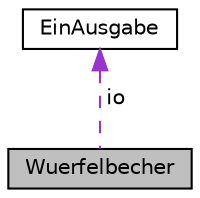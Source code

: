 digraph "Wuerfelbecher"
{
  edge [fontname="Helvetica",fontsize="10",labelfontname="Helvetica",labelfontsize="10"];
  node [fontname="Helvetica",fontsize="10",shape=record];
  Node1 [label="Wuerfelbecher",height=0.2,width=0.4,color="black", fillcolor="grey75", style="filled" fontcolor="black"];
  Node2 -> Node1 [dir="back",color="darkorchid3",fontsize="10",style="dashed",label=" io" ,fontname="Helvetica"];
  Node2 [label="EinAusgabe",height=0.2,width=0.4,color="black", fillcolor="white", style="filled",URL="$class_ein_ausgabe.html"];
}
